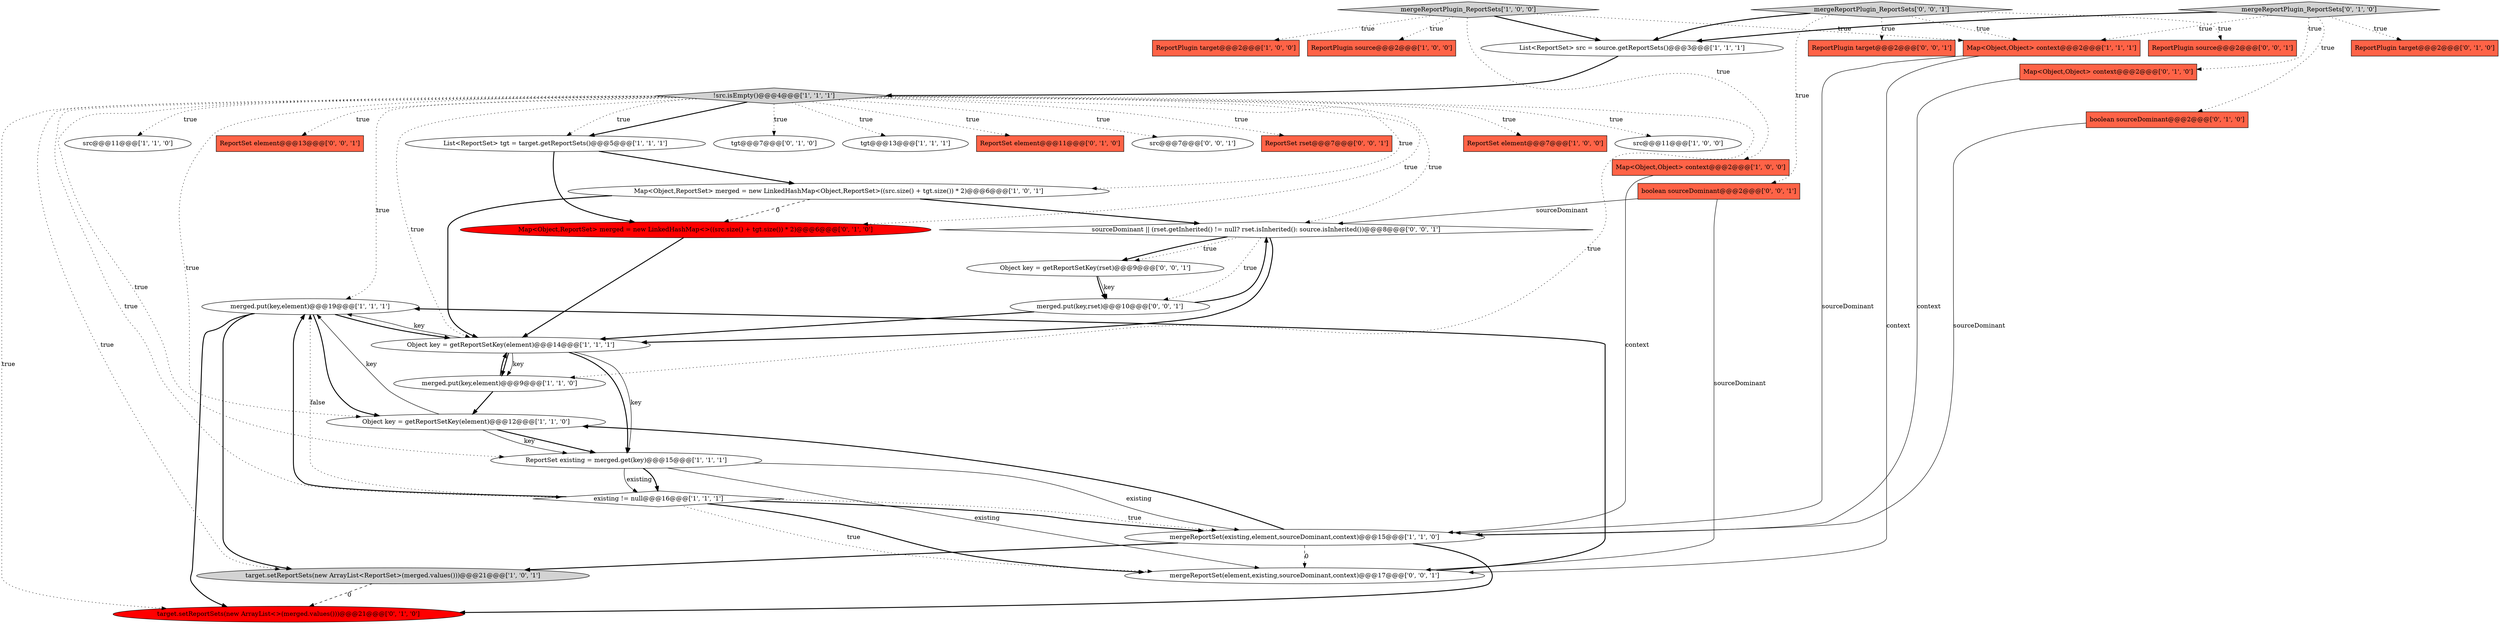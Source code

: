 digraph {
7 [style = filled, label = "ReportPlugin target@@@2@@@['1', '0', '0']", fillcolor = tomato, shape = box image = "AAA0AAABBB1BBB"];
14 [style = filled, label = "ReportPlugin source@@@2@@@['1', '0', '0']", fillcolor = tomato, shape = box image = "AAA0AAABBB1BBB"];
26 [style = filled, label = "Map<Object,Object> context@@@2@@@['0', '1', '0']", fillcolor = tomato, shape = box image = "AAA0AAABBB2BBB"];
13 [style = filled, label = "merged.put(key,element)@@@19@@@['1', '1', '1']", fillcolor = white, shape = ellipse image = "AAA0AAABBB1BBB"];
33 [style = filled, label = "ReportPlugin target@@@2@@@['0', '0', '1']", fillcolor = tomato, shape = box image = "AAA0AAABBB3BBB"];
25 [style = filled, label = "Map<Object,ReportSet> merged = new LinkedHashMap<>((src.size() + tgt.size()) * 2)@@@6@@@['0', '1', '0']", fillcolor = red, shape = ellipse image = "AAA1AAABBB2BBB"];
2 [style = filled, label = "List<ReportSet> src = source.getReportSets()@@@3@@@['1', '1', '1']", fillcolor = white, shape = ellipse image = "AAA0AAABBB1BBB"];
34 [style = filled, label = "boolean sourceDominant@@@2@@@['0', '0', '1']", fillcolor = tomato, shape = box image = "AAA0AAABBB3BBB"];
1 [style = filled, label = "Object key = getReportSetKey(element)@@@12@@@['1', '1', '0']", fillcolor = white, shape = ellipse image = "AAA0AAABBB1BBB"];
10 [style = filled, label = "ReportSet element@@@7@@@['1', '0', '0']", fillcolor = tomato, shape = box image = "AAA0AAABBB1BBB"];
6 [style = filled, label = "src@@@11@@@['1', '0', '0']", fillcolor = white, shape = ellipse image = "AAA0AAABBB1BBB"];
16 [style = filled, label = "merged.put(key,element)@@@9@@@['1', '1', '0']", fillcolor = white, shape = ellipse image = "AAA0AAABBB1BBB"];
37 [style = filled, label = "mergeReportSet(element,existing,sourceDominant,context)@@@17@@@['0', '0', '1']", fillcolor = white, shape = ellipse image = "AAA0AAABBB3BBB"];
38 [style = filled, label = "merged.put(key,rset)@@@10@@@['0', '0', '1']", fillcolor = white, shape = ellipse image = "AAA0AAABBB3BBB"];
21 [style = filled, label = "boolean sourceDominant@@@2@@@['0', '1', '0']", fillcolor = tomato, shape = box image = "AAA0AAABBB2BBB"];
27 [style = filled, label = "target.setReportSets(new ArrayList<>(merged.values()))@@@21@@@['0', '1', '0']", fillcolor = red, shape = ellipse image = "AAA1AAABBB2BBB"];
5 [style = filled, label = "Map<Object,Object> context@@@2@@@['1', '0', '0']", fillcolor = tomato, shape = box image = "AAA0AAABBB1BBB"];
3 [style = filled, label = "ReportSet existing = merged.get(key)@@@15@@@['1', '1', '1']", fillcolor = white, shape = ellipse image = "AAA0AAABBB1BBB"];
8 [style = filled, label = "mergeReportSet(existing,element,sourceDominant,context)@@@15@@@['1', '1', '0']", fillcolor = white, shape = ellipse image = "AAA0AAABBB1BBB"];
12 [style = filled, label = "existing != null@@@16@@@['1', '1', '1']", fillcolor = white, shape = diamond image = "AAA0AAABBB1BBB"];
20 [style = filled, label = "src@@@11@@@['1', '1', '0']", fillcolor = white, shape = ellipse image = "AAA0AAABBB1BBB"];
17 [style = filled, label = "target.setReportSets(new ArrayList<ReportSet>(merged.values()))@@@21@@@['1', '0', '1']", fillcolor = lightgray, shape = ellipse image = "AAA0AAABBB1BBB"];
31 [style = filled, label = "ReportSet element@@@13@@@['0', '0', '1']", fillcolor = tomato, shape = box image = "AAA0AAABBB3BBB"];
0 [style = filled, label = "List<ReportSet> tgt = target.getReportSets()@@@5@@@['1', '1', '1']", fillcolor = white, shape = ellipse image = "AAA0AAABBB1BBB"];
18 [style = filled, label = "Map<Object,ReportSet> merged = new LinkedHashMap<Object,ReportSet>((src.size() + tgt.size()) * 2)@@@6@@@['1', '0', '1']", fillcolor = white, shape = ellipse image = "AAA0AAABBB1BBB"];
30 [style = filled, label = "sourceDominant || (rset.getInherited() != null? rset.isInherited(): source.isInherited())@@@8@@@['0', '0', '1']", fillcolor = white, shape = diamond image = "AAA0AAABBB3BBB"];
28 [style = filled, label = "mergeReportPlugin_ReportSets['0', '1', '0']", fillcolor = lightgray, shape = diamond image = "AAA0AAABBB2BBB"];
15 [style = filled, label = "!src.isEmpty()@@@4@@@['1', '1', '1']", fillcolor = lightgray, shape = diamond image = "AAA0AAABBB1BBB"];
23 [style = filled, label = "tgt@@@7@@@['0', '1', '0']", fillcolor = white, shape = ellipse image = "AAA0AAABBB2BBB"];
39 [style = filled, label = "ReportPlugin source@@@2@@@['0', '0', '1']", fillcolor = tomato, shape = box image = "AAA0AAABBB3BBB"];
4 [style = filled, label = "mergeReportPlugin_ReportSets['1', '0', '0']", fillcolor = lightgray, shape = diamond image = "AAA0AAABBB1BBB"];
11 [style = filled, label = "tgt@@@13@@@['1', '1', '1']", fillcolor = white, shape = ellipse image = "AAA0AAABBB1BBB"];
22 [style = filled, label = "ReportSet element@@@11@@@['0', '1', '0']", fillcolor = tomato, shape = box image = "AAA0AAABBB2BBB"];
35 [style = filled, label = "src@@@7@@@['0', '0', '1']", fillcolor = white, shape = ellipse image = "AAA0AAABBB3BBB"];
29 [style = filled, label = "mergeReportPlugin_ReportSets['0', '0', '1']", fillcolor = lightgray, shape = diamond image = "AAA0AAABBB3BBB"];
32 [style = filled, label = "ReportSet rset@@@7@@@['0', '0', '1']", fillcolor = tomato, shape = box image = "AAA0AAABBB3BBB"];
19 [style = filled, label = "Map<Object,Object> context@@@2@@@['1', '1', '1']", fillcolor = tomato, shape = box image = "AAA0AAABBB1BBB"];
24 [style = filled, label = "ReportPlugin target@@@2@@@['0', '1', '0']", fillcolor = tomato, shape = box image = "AAA0AAABBB2BBB"];
9 [style = filled, label = "Object key = getReportSetKey(element)@@@14@@@['1', '1', '1']", fillcolor = white, shape = ellipse image = "AAA0AAABBB1BBB"];
36 [style = filled, label = "Object key = getReportSetKey(rset)@@@9@@@['0', '0', '1']", fillcolor = white, shape = ellipse image = "AAA0AAABBB3BBB"];
28->21 [style = dotted, label="true"];
12->8 [style = dotted, label="true"];
15->31 [style = dotted, label="true"];
18->30 [style = bold, label=""];
4->7 [style = dotted, label="true"];
15->20 [style = dotted, label="true"];
30->36 [style = bold, label=""];
28->19 [style = dotted, label="true"];
34->30 [style = solid, label="sourceDominant"];
9->16 [style = bold, label=""];
13->1 [style = bold, label=""];
15->9 [style = dotted, label="true"];
15->30 [style = dotted, label="true"];
8->1 [style = bold, label=""];
13->17 [style = bold, label=""];
38->30 [style = bold, label=""];
29->2 [style = bold, label=""];
0->25 [style = bold, label=""];
15->0 [style = bold, label=""];
2->15 [style = bold, label=""];
3->12 [style = solid, label="existing"];
8->27 [style = bold, label=""];
16->9 [style = bold, label=""];
18->25 [style = dashed, label="0"];
17->27 [style = dashed, label="0"];
15->18 [style = dotted, label="true"];
15->10 [style = dotted, label="true"];
15->35 [style = dotted, label="true"];
4->2 [style = bold, label=""];
15->16 [style = dotted, label="true"];
12->37 [style = bold, label=""];
15->27 [style = dotted, label="true"];
15->13 [style = dotted, label="true"];
15->17 [style = dotted, label="true"];
15->3 [style = dotted, label="true"];
8->17 [style = bold, label=""];
28->24 [style = dotted, label="true"];
18->9 [style = bold, label=""];
15->12 [style = dotted, label="true"];
36->38 [style = solid, label="key"];
5->8 [style = solid, label="context"];
37->13 [style = bold, label=""];
29->39 [style = dotted, label="true"];
12->37 [style = dotted, label="true"];
29->19 [style = dotted, label="true"];
4->5 [style = dotted, label="true"];
29->34 [style = dotted, label="true"];
25->9 [style = bold, label=""];
1->3 [style = bold, label=""];
38->9 [style = bold, label=""];
30->9 [style = bold, label=""];
3->12 [style = bold, label=""];
15->0 [style = dotted, label="true"];
30->36 [style = dotted, label="true"];
21->8 [style = solid, label="sourceDominant"];
15->32 [style = dotted, label="true"];
12->13 [style = bold, label=""];
13->27 [style = bold, label=""];
3->37 [style = solid, label="existing"];
16->1 [style = bold, label=""];
12->8 [style = bold, label=""];
15->11 [style = dotted, label="true"];
19->8 [style = solid, label="sourceDominant"];
9->3 [style = bold, label=""];
0->18 [style = bold, label=""];
30->38 [style = dotted, label="true"];
13->9 [style = bold, label=""];
3->8 [style = solid, label="existing"];
15->23 [style = dotted, label="true"];
9->3 [style = solid, label="key"];
15->25 [style = dotted, label="true"];
9->16 [style = solid, label="key"];
1->13 [style = solid, label="key"];
4->19 [style = dotted, label="true"];
12->13 [style = dotted, label="false"];
26->8 [style = solid, label="context"];
8->37 [style = dashed, label="0"];
19->37 [style = solid, label="context"];
15->22 [style = dotted, label="true"];
4->14 [style = dotted, label="true"];
34->37 [style = solid, label="sourceDominant"];
9->13 [style = solid, label="key"];
28->2 [style = bold, label=""];
15->1 [style = dotted, label="true"];
15->6 [style = dotted, label="true"];
28->26 [style = dotted, label="true"];
1->3 [style = solid, label="key"];
29->33 [style = dotted, label="true"];
36->38 [style = bold, label=""];
}
